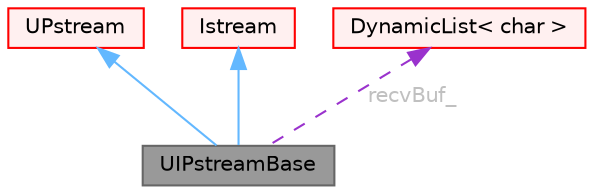 digraph "UIPstreamBase"
{
 // LATEX_PDF_SIZE
  bgcolor="transparent";
  edge [fontname=Helvetica,fontsize=10,labelfontname=Helvetica,labelfontsize=10];
  node [fontname=Helvetica,fontsize=10,shape=box,height=0.2,width=0.4];
  Node1 [id="Node000001",label="UIPstreamBase",height=0.2,width=0.4,color="gray40", fillcolor="grey60", style="filled", fontcolor="black",tooltip="Base class for input inter-processor communications stream (ie, parallel streams)...."];
  Node2 -> Node1 [id="edge1_Node000001_Node000002",dir="back",color="steelblue1",style="solid",tooltip=" "];
  Node2 [id="Node000002",label="UPstream",height=0.2,width=0.4,color="red", fillcolor="#FFF0F0", style="filled",URL="$classFoam_1_1UPstream.html",tooltip="Inter-processor communications stream."];
  Node5 -> Node1 [id="edge2_Node000001_Node000005",dir="back",color="steelblue1",style="solid",tooltip=" "];
  Node5 [id="Node000005",label="Istream",height=0.2,width=0.4,color="red", fillcolor="#FFF0F0", style="filled",URL="$classFoam_1_1Istream.html",tooltip="An Istream is an abstract base class for all input systems (streams, files, token lists etc)...."];
  Node13 -> Node1 [id="edge3_Node000001_Node000013",dir="back",color="darkorchid3",style="dashed",tooltip=" ",label=" recvBuf_",fontcolor="grey" ];
  Node13 [id="Node000013",label="DynamicList\< char \>",height=0.2,width=0.4,color="red", fillcolor="#FFF0F0", style="filled",URL="$classFoam_1_1DynamicList.html",tooltip=" "];
}
